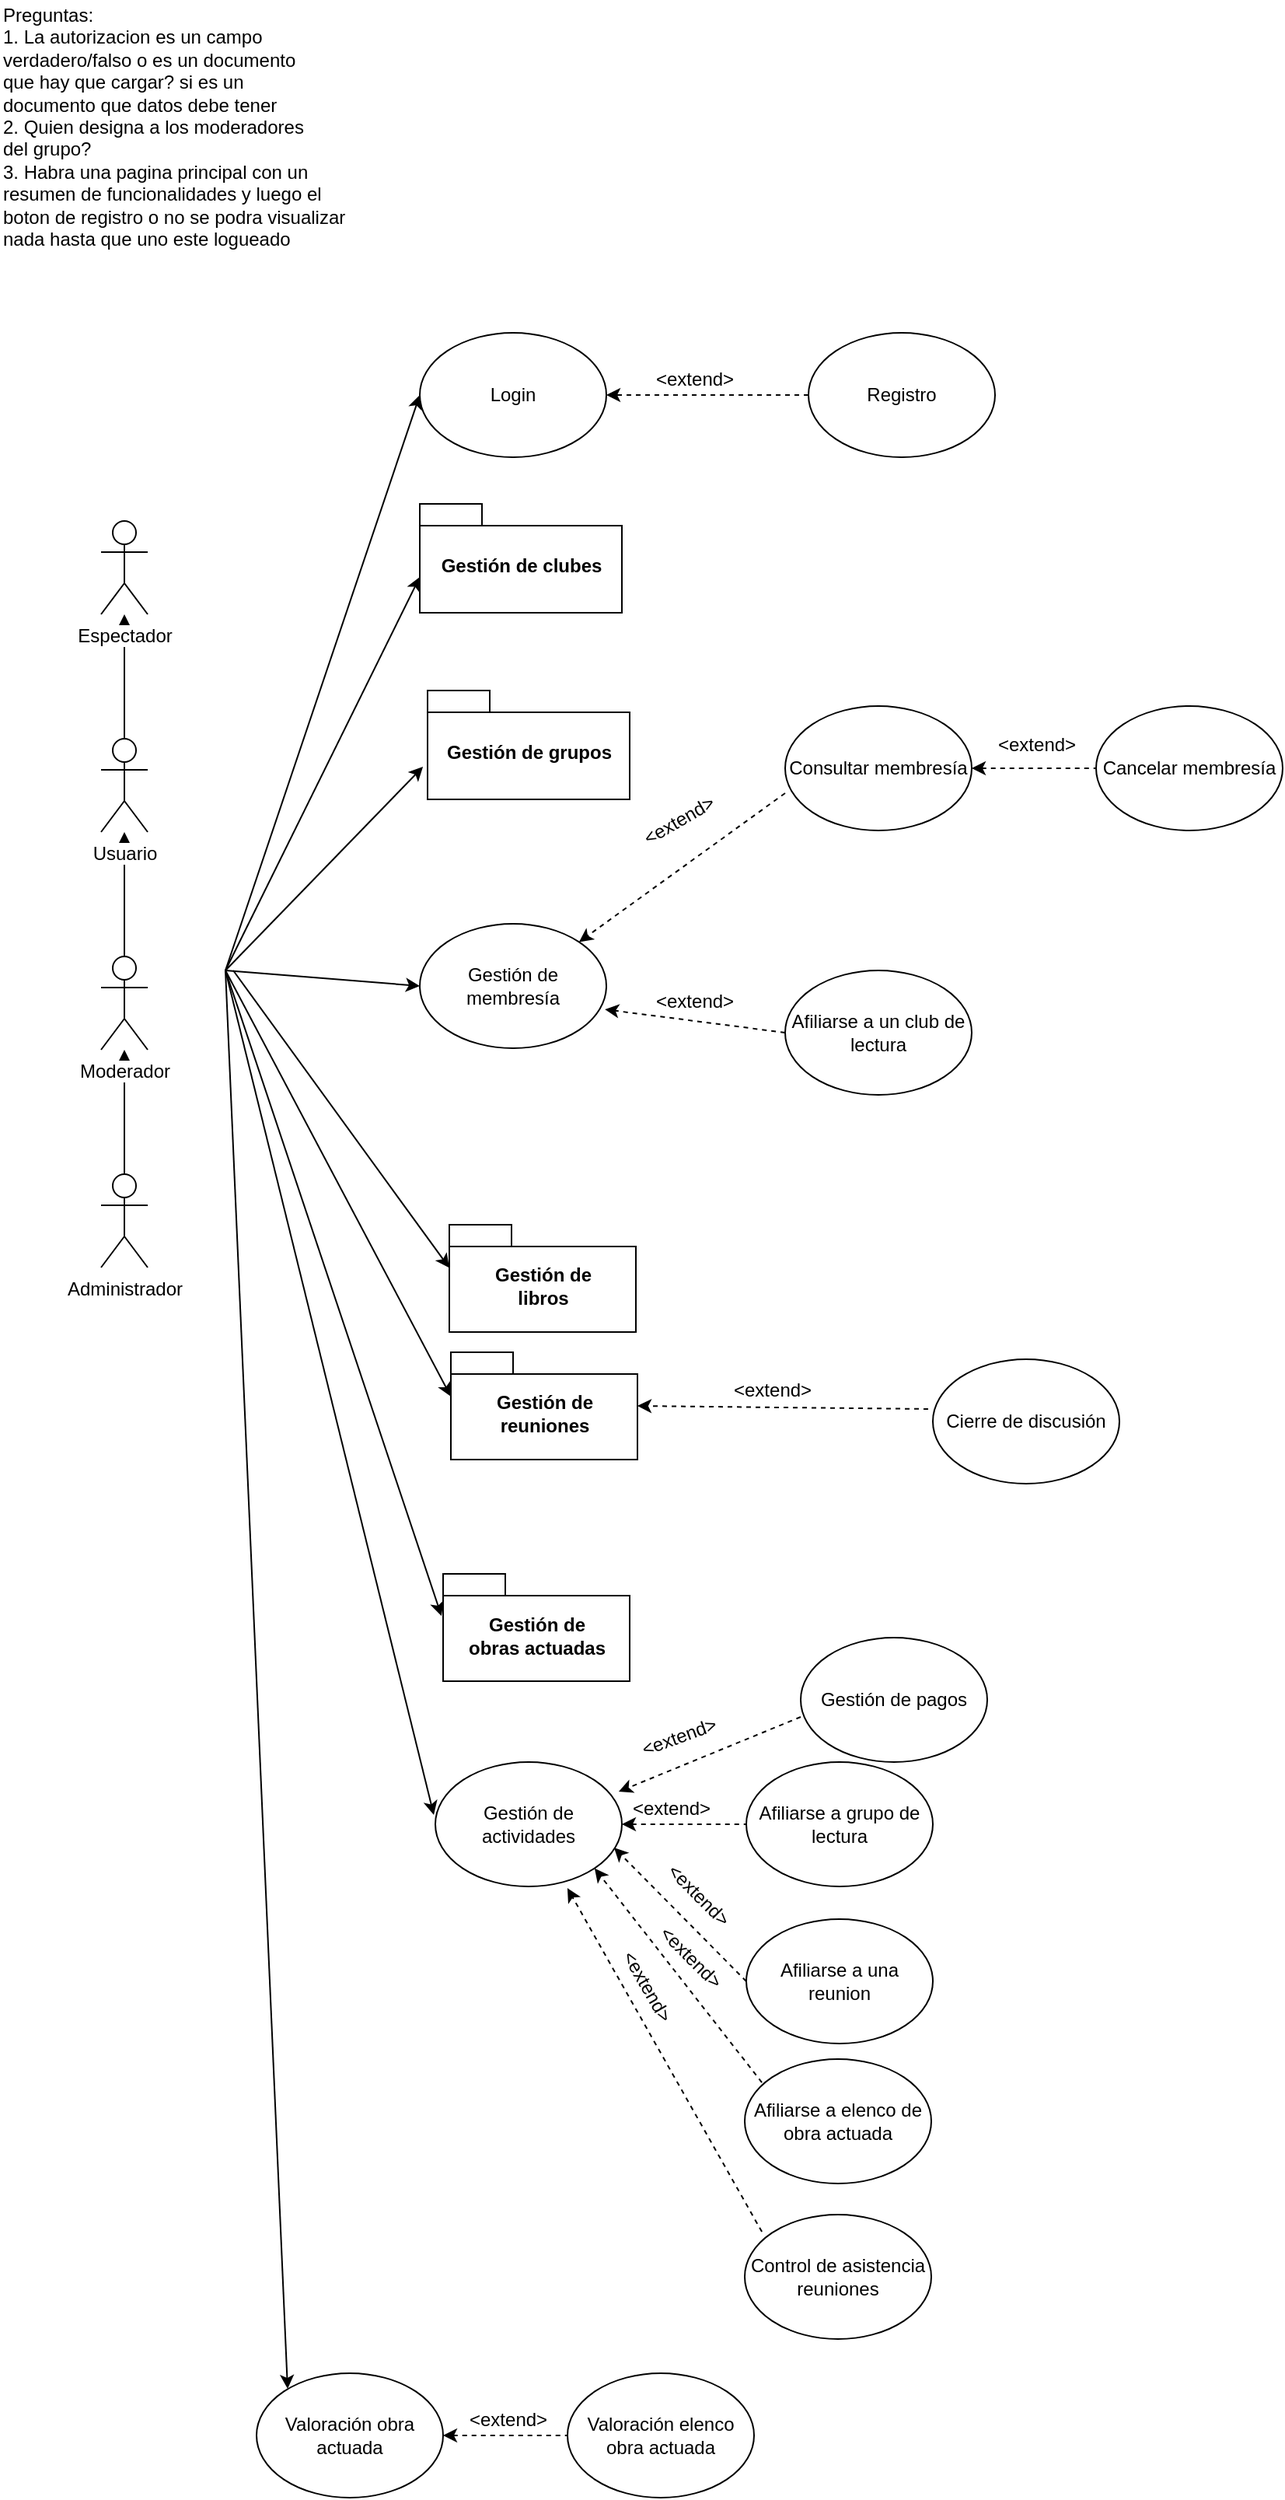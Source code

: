<mxfile version="12.1.0" type="github" pages="1"><diagram id="7vVEWEeUO-7xJplOFc_i" name="Page-1"><mxGraphModel dx="828" dy="451" grid="1" gridSize="10" guides="1" tooltips="1" connect="1" arrows="1" fold="1" page="1" pageScale="1" pageWidth="850" pageHeight="1100" math="0" shadow="0"><root><mxCell id="0"/><mxCell id="1" parent="0"/><mxCell id="04WLmEVgEuAED4mvFsxP-9" value="" style="edgeStyle=orthogonalEdgeStyle;rounded=0;orthogonalLoop=1;jettySize=auto;html=1;endArrow=none;endFill=0;startArrow=classic;startFill=1;" parent="1" source="04WLmEVgEuAED4mvFsxP-1" target="04WLmEVgEuAED4mvFsxP-8" edge="1"><mxGeometry relative="1" as="geometry"/></mxCell><mxCell id="ETPXwlHOhPiQxrrc_ae5-9" value="" style="edgeStyle=orthogonalEdgeStyle;rounded=0;orthogonalLoop=1;jettySize=auto;html=1;" parent="1" source="04WLmEVgEuAED4mvFsxP-1" target="ETPXwlHOhPiQxrrc_ae5-8" edge="1"><mxGeometry relative="1" as="geometry"/></mxCell><mxCell id="04WLmEVgEuAED4mvFsxP-1" value="Usuario" style="shape=umlActor;verticalLabelPosition=bottom;labelBackgroundColor=#ffffff;verticalAlign=top;html=1;outlineConnect=0;" parent="1" vertex="1"><mxGeometry x="80" y="491" width="30" height="60" as="geometry"/></mxCell><mxCell id="ETPXwlHOhPiQxrrc_ae5-8" value="Espectador" style="shape=umlActor;verticalLabelPosition=bottom;labelBackgroundColor=#ffffff;verticalAlign=top;html=1;outlineConnect=0;" parent="1" vertex="1"><mxGeometry x="80" y="351" width="30" height="60" as="geometry"/></mxCell><mxCell id="04WLmEVgEuAED4mvFsxP-24" value="" style="edgeStyle=orthogonalEdgeStyle;rounded=0;orthogonalLoop=1;jettySize=auto;html=1;endArrow=none;endFill=0;startArrow=classic;startFill=1;" parent="1" source="04WLmEVgEuAED4mvFsxP-8" target="04WLmEVgEuAED4mvFsxP-23" edge="1"><mxGeometry relative="1" as="geometry"/></mxCell><mxCell id="04WLmEVgEuAED4mvFsxP-8" value="Moderador" style="shape=umlActor;verticalLabelPosition=bottom;labelBackgroundColor=#ffffff;verticalAlign=top;html=1;outlineConnect=0;" parent="1" vertex="1"><mxGeometry x="80" y="631" width="30" height="60" as="geometry"/></mxCell><mxCell id="04WLmEVgEuAED4mvFsxP-23" value="Administrador" style="shape=umlActor;verticalLabelPosition=bottom;labelBackgroundColor=#ffffff;verticalAlign=top;html=1;outlineConnect=0;" parent="1" vertex="1"><mxGeometry x="80" y="771" width="30" height="60" as="geometry"/></mxCell><mxCell id="04WLmEVgEuAED4mvFsxP-16" value="Preguntas:&lt;br&gt;1. La autorizacion es un campo&amp;nbsp;&lt;br&gt;verdadero/falso o es un documento&lt;br&gt;que hay que cargar? si es un&lt;br&gt;documento que datos debe tener&lt;br&gt;2. Quien designa a los moderadores&lt;br&gt;del grupo?&lt;br&gt;3. Habra una pagina principal con un&lt;br&gt;resumen de funcionalidades y luego el&lt;br&gt;boton de registro o no se podra visualizar&lt;br&gt;nada hasta que&amp;nbsp;uno este logueado" style="text;html=1;resizable=0;points=[];autosize=1;align=left;verticalAlign=top;spacingTop=-4;" parent="1" vertex="1"><mxGeometry x="15" y="16" width="240" height="150" as="geometry"/></mxCell><mxCell id="04WLmEVgEuAED4mvFsxP-17" value="Afiliarse a un club de lectura" style="ellipse;whiteSpace=wrap;html=1;" parent="1" vertex="1"><mxGeometry x="520" y="640" width="120" height="80" as="geometry"/></mxCell><mxCell id="04WLmEVgEuAED4mvFsxP-28" value="Cierre de discusión" style="ellipse;whiteSpace=wrap;html=1;" parent="1" vertex="1"><mxGeometry x="615" y="890" width="120" height="80" as="geometry"/></mxCell><mxCell id="ETPXwlHOhPiQxrrc_ae5-11" value="" style="edgeStyle=orthogonalEdgeStyle;rounded=0;orthogonalLoop=1;jettySize=auto;html=1;startArrow=classic;startFill=1;endArrow=none;endFill=0;dashed=1;" parent="1" source="04WLmEVgEuAED4mvFsxP-30" target="ETPXwlHOhPiQxrrc_ae5-10" edge="1"><mxGeometry relative="1" as="geometry"/></mxCell><mxCell id="04WLmEVgEuAED4mvFsxP-30" value="Gestión de actividades" style="ellipse;whiteSpace=wrap;html=1;" parent="1" vertex="1"><mxGeometry x="295" y="1149" width="120" height="80" as="geometry"/></mxCell><mxCell id="ETPXwlHOhPiQxrrc_ae5-10" value="Afiliarse a grupo de lectura" style="ellipse;whiteSpace=wrap;html=1;" parent="1" vertex="1"><mxGeometry x="495" y="1149" width="120" height="80" as="geometry"/></mxCell><mxCell id="04WLmEVgEuAED4mvFsxP-32" value="Login" style="ellipse;whiteSpace=wrap;html=1;" parent="1" vertex="1"><mxGeometry x="285" y="230" width="120" height="80" as="geometry"/></mxCell><mxCell id="04WLmEVgEuAED4mvFsxP-33" value="Registro" style="ellipse;whiteSpace=wrap;html=1;" parent="1" vertex="1"><mxGeometry x="535" y="230" width="120" height="80" as="geometry"/></mxCell><mxCell id="04WLmEVgEuAED4mvFsxP-34" value="" style="endArrow=classic;html=1;entryX=0;entryY=0.5;entryDx=0;entryDy=0;" parent="1" edge="1"><mxGeometry width="50" height="50" relative="1" as="geometry"><mxPoint x="160" y="640" as="sourcePoint"/><mxPoint x="285" y="387" as="targetPoint"/></mxGeometry></mxCell><mxCell id="04WLmEVgEuAED4mvFsxP-35" value="" style="endArrow=classic;html=1;entryX=0.017;entryY=0.613;entryDx=0;entryDy=0;entryPerimeter=0;" parent="1" edge="1"><mxGeometry width="50" height="50" relative="1" as="geometry"><mxPoint x="160" y="640" as="sourcePoint"/><mxPoint x="287.04" y="509.04" as="targetPoint"/></mxGeometry></mxCell><mxCell id="04WLmEVgEuAED4mvFsxP-37" value="" style="endArrow=classic;html=1;entryX=0;entryY=0;entryDx=0;entryDy=27.75;entryPerimeter=0;" parent="1" target="0Y-bjGdbtd6ZEWpv4-Ap-7" edge="1"><mxGeometry width="50" height="50" relative="1" as="geometry"><mxPoint x="165" y="640" as="sourcePoint"/><mxPoint x="300" y="800" as="targetPoint"/></mxGeometry></mxCell><mxCell id="04WLmEVgEuAED4mvFsxP-38" value="" style="endArrow=classic;html=1;entryX=0;entryY=0.5;entryDx=0;entryDy=0;" parent="1" target="04WLmEVgEuAED4mvFsxP-32" edge="1"><mxGeometry width="50" height="50" relative="1" as="geometry"><mxPoint x="160" y="640" as="sourcePoint"/><mxPoint x="295" y="1380" as="targetPoint"/></mxGeometry></mxCell><mxCell id="04WLmEVgEuAED4mvFsxP-39" value="" style="endArrow=classic;html=1;entryX=-0.008;entryY=0.425;entryDx=0;entryDy=0;entryPerimeter=0;" parent="1" target="04WLmEVgEuAED4mvFsxP-30" edge="1"><mxGeometry width="50" height="50" relative="1" as="geometry"><mxPoint x="160" y="640" as="sourcePoint"/><mxPoint x="310" y="1350" as="targetPoint"/></mxGeometry></mxCell><mxCell id="04WLmEVgEuAED4mvFsxP-40" value="" style="endArrow=classic;html=1;entryX=0;entryY=0.425;entryDx=0;entryDy=0;entryPerimeter=0;" parent="1" edge="1"><mxGeometry width="50" height="50" relative="1" as="geometry"><mxPoint x="160" y="640" as="sourcePoint"/><mxPoint x="305" y="914" as="targetPoint"/></mxGeometry></mxCell><mxCell id="04WLmEVgEuAED4mvFsxP-41" value="" style="endArrow=classic;html=1;entryX=0.033;entryY=0.338;entryDx=0;entryDy=0;entryPerimeter=0;" parent="1" edge="1"><mxGeometry width="50" height="50" relative="1" as="geometry"><mxPoint x="160" y="640" as="sourcePoint"/><mxPoint x="298.96" y="1055.04" as="targetPoint"/></mxGeometry></mxCell><mxCell id="04WLmEVgEuAED4mvFsxP-42" value="" style="endArrow=classic;html=1;exitX=0;exitY=0.5;exitDx=0;exitDy=0;entryX=0.992;entryY=0.688;entryDx=0;entryDy=0;entryPerimeter=0;dashed=1;" parent="1" source="04WLmEVgEuAED4mvFsxP-17" edge="1" target="ETPXwlHOhPiQxrrc_ae5-1"><mxGeometry width="50" height="50" relative="1" as="geometry"><mxPoint x="415" y="640" as="sourcePoint"/><mxPoint x="405" y="610" as="targetPoint"/></mxGeometry></mxCell><mxCell id="04WLmEVgEuAED4mvFsxP-45" value="" style="endArrow=classic;html=1;exitX=-0.025;exitY=0.4;exitDx=0;exitDy=0;dashed=1;entryX=1;entryY=0.5;entryDx=0;entryDy=0;exitPerimeter=0;" parent="1" source="04WLmEVgEuAED4mvFsxP-28" edge="1"><mxGeometry width="50" height="50" relative="1" as="geometry"><mxPoint x="545" y="860" as="sourcePoint"/><mxPoint x="425" y="920" as="targetPoint"/></mxGeometry></mxCell><mxCell id="04WLmEVgEuAED4mvFsxP-48" value="" style="endArrow=classic;html=1;exitX=0;exitY=0.5;exitDx=0;exitDy=0;dashed=1;entryX=1;entryY=0.5;entryDx=0;entryDy=0;" parent="1" source="04WLmEVgEuAED4mvFsxP-33" target="04WLmEVgEuAED4mvFsxP-32" edge="1"><mxGeometry width="50" height="50" relative="1" as="geometry"><mxPoint x="515" y="394" as="sourcePoint"/><mxPoint x="385" y="362" as="targetPoint"/></mxGeometry></mxCell><mxCell id="04WLmEVgEuAED4mvFsxP-49" value="&amp;lt;extend&amp;gt;" style="text;html=1;resizable=0;points=[];autosize=1;align=left;verticalAlign=top;spacingTop=-4;rotation=0;" parent="1" vertex="1"><mxGeometry x="435" y="650" width="70" height="20" as="geometry"/></mxCell><mxCell id="04WLmEVgEuAED4mvFsxP-50" value="&amp;lt;extend&amp;gt;" style="text;html=1;resizable=0;points=[];autosize=1;align=left;verticalAlign=top;spacingTop=-4;rotation=0;" parent="1" vertex="1"><mxGeometry x="655" y="485" width="70" height="20" as="geometry"/></mxCell><mxCell id="04WLmEVgEuAED4mvFsxP-52" value="&amp;lt;extend&amp;gt;" style="text;html=1;resizable=0;points=[];autosize=1;align=left;verticalAlign=top;spacingTop=-4;" parent="1" vertex="1"><mxGeometry x="485" y="900" width="70" height="20" as="geometry"/></mxCell><mxCell id="04WLmEVgEuAED4mvFsxP-54" value="&amp;lt;extend&amp;gt;" style="text;html=1;resizable=0;points=[];autosize=1;align=left;verticalAlign=top;spacingTop=-4;" parent="1" vertex="1"><mxGeometry x="435" y="250" width="70" height="20" as="geometry"/></mxCell><mxCell id="0Y-bjGdbtd6ZEWpv4-Ap-3" value="Gestión de clubes" style="shape=folder;fontStyle=1;spacingTop=10;tabWidth=40;tabHeight=14;tabPosition=left;html=1;" parent="1" vertex="1"><mxGeometry x="285" y="340" width="130" height="70" as="geometry"/></mxCell><mxCell id="0Y-bjGdbtd6ZEWpv4-Ap-4" value="Gestión de grupos" style="shape=folder;fontStyle=1;spacingTop=10;tabWidth=40;tabHeight=14;tabPosition=left;html=1;" parent="1" vertex="1"><mxGeometry x="290" y="460" width="130" height="70" as="geometry"/></mxCell><mxCell id="0Y-bjGdbtd6ZEWpv4-Ap-7" value="Gestión de &lt;br&gt;libros" style="shape=folder;fontStyle=1;spacingTop=10;tabWidth=40;tabHeight=14;tabPosition=left;html=1;" parent="1" vertex="1"><mxGeometry x="304" y="803.5" width="120" height="69" as="geometry"/></mxCell><mxCell id="0Y-bjGdbtd6ZEWpv4-Ap-8" value="Gestión de &lt;br&gt;reuniones" style="shape=folder;fontStyle=1;spacingTop=10;tabWidth=40;tabHeight=14;tabPosition=left;html=1;" parent="1" vertex="1"><mxGeometry x="305" y="885.5" width="120" height="69" as="geometry"/></mxCell><mxCell id="0Y-bjGdbtd6ZEWpv4-Ap-9" value="Gestión de &lt;br&gt;obras actuadas" style="shape=folder;fontStyle=1;spacingTop=10;tabWidth=40;tabHeight=14;tabPosition=left;html=1;" parent="1" vertex="1"><mxGeometry x="300" y="1028" width="120" height="69" as="geometry"/></mxCell><mxCell id="ArpV-_lZakaA3he8N70_-2" value="" style="endArrow=classic;html=1;entryX=0;entryY=0.5;entryDx=0;entryDy=0;" parent="1" edge="1" target="ETPXwlHOhPiQxrrc_ae5-1"><mxGeometry width="50" height="50" relative="1" as="geometry"><mxPoint x="160" y="640" as="sourcePoint"/><mxPoint x="285" y="622.5" as="targetPoint"/></mxGeometry></mxCell><mxCell id="ETPXwlHOhPiQxrrc_ae5-1" value="Gestión de membresía" style="ellipse;whiteSpace=wrap;html=1;" parent="1" vertex="1"><mxGeometry x="285" y="610" width="120" height="80" as="geometry"/></mxCell><mxCell id="asgKJ6LU_czhYfZJvd0D-2" value="" style="edgeStyle=orthogonalEdgeStyle;rounded=0;orthogonalLoop=1;jettySize=auto;html=1;endArrow=none;endFill=0;startArrow=classic;startFill=1;dashed=1;" edge="1" parent="1" source="ETPXwlHOhPiQxrrc_ae5-4" target="asgKJ6LU_czhYfZJvd0D-1"><mxGeometry relative="1" as="geometry"/></mxCell><mxCell id="ETPXwlHOhPiQxrrc_ae5-4" value="Consultar membresía" style="ellipse;whiteSpace=wrap;html=1;" parent="1" vertex="1"><mxGeometry x="520" y="470" width="120" height="80" as="geometry"/></mxCell><mxCell id="asgKJ6LU_czhYfZJvd0D-1" value="Cancelar membresía" style="ellipse;whiteSpace=wrap;html=1;" vertex="1" parent="1"><mxGeometry x="720" y="470" width="120" height="80" as="geometry"/></mxCell><mxCell id="ETPXwlHOhPiQxrrc_ae5-5" value="" style="endArrow=classic;html=1;exitX=0;exitY=0.7;exitDx=0;exitDy=0;entryX=1;entryY=0;entryDx=0;entryDy=0;dashed=1;exitPerimeter=0;" parent="1" source="ETPXwlHOhPiQxrrc_ae5-4" target="ETPXwlHOhPiQxrrc_ae5-1" edge="1"><mxGeometry width="50" height="50" relative="1" as="geometry"><mxPoint x="505" y="610" as="sourcePoint"/><mxPoint x="415" y="620" as="targetPoint"/></mxGeometry></mxCell><mxCell id="ETPXwlHOhPiQxrrc_ae5-6" value="&amp;lt;extend&amp;gt;" style="text;html=1;resizable=0;points=[];autosize=1;align=left;verticalAlign=top;spacingTop=-4;rotation=-30;" parent="1" vertex="1"><mxGeometry x="424" y="530" width="70" height="20" as="geometry"/></mxCell><mxCell id="ETPXwlHOhPiQxrrc_ae5-13" value="Afiliarse a una reunion" style="ellipse;whiteSpace=wrap;html=1;" parent="1" vertex="1"><mxGeometry x="495" y="1250" width="120" height="80" as="geometry"/></mxCell><mxCell id="ETPXwlHOhPiQxrrc_ae5-14" value="Afiliarse a elenco de obra actuada" style="ellipse;whiteSpace=wrap;html=1;" parent="1" vertex="1"><mxGeometry x="494" y="1340" width="120" height="80" as="geometry"/></mxCell><mxCell id="ETPXwlHOhPiQxrrc_ae5-15" value="Control de asistencia reuniones" style="ellipse;whiteSpace=wrap;html=1;" parent="1" vertex="1"><mxGeometry x="494" y="1440" width="120" height="80" as="geometry"/></mxCell><mxCell id="ETPXwlHOhPiQxrrc_ae5-17" value="" style="endArrow=classic;html=1;exitX=0;exitY=0.5;exitDx=0;exitDy=0;dashed=1;entryX=0.958;entryY=0.688;entryDx=0;entryDy=0;entryPerimeter=0;" parent="1" source="ETPXwlHOhPiQxrrc_ae5-13" target="04WLmEVgEuAED4mvFsxP-30" edge="1"><mxGeometry width="50" height="50" relative="1" as="geometry"><mxPoint x="522" y="1247.5" as="sourcePoint"/><mxPoint x="404.96" y="1210.54" as="targetPoint"/></mxGeometry></mxCell><mxCell id="ETPXwlHOhPiQxrrc_ae5-18" value="" style="endArrow=classic;html=1;exitX=0.092;exitY=0.188;exitDx=0;exitDy=0;dashed=1;entryX=1;entryY=1;entryDx=0;entryDy=0;exitPerimeter=0;" parent="1" source="ETPXwlHOhPiQxrrc_ae5-14" target="04WLmEVgEuAED4mvFsxP-30" edge="1"><mxGeometry width="50" height="50" relative="1" as="geometry"><mxPoint x="505" y="1300" as="sourcePoint"/><mxPoint x="419.96" y="1214.04" as="targetPoint"/></mxGeometry></mxCell><mxCell id="ETPXwlHOhPiQxrrc_ae5-19" value="" style="endArrow=classic;html=1;exitX=0.092;exitY=0.138;exitDx=0;exitDy=0;dashed=1;entryX=0.708;entryY=1.013;entryDx=0;entryDy=0;exitPerimeter=0;entryPerimeter=0;" parent="1" source="ETPXwlHOhPiQxrrc_ae5-15" target="04WLmEVgEuAED4mvFsxP-30" edge="1"><mxGeometry width="50" height="50" relative="1" as="geometry"><mxPoint x="515.04" y="1365.04" as="sourcePoint"/><mxPoint x="407.426" y="1227.284" as="targetPoint"/></mxGeometry></mxCell><mxCell id="ETPXwlHOhPiQxrrc_ae5-20" value="" style="endArrow=classic;html=1;" parent="1" edge="1"><mxGeometry width="50" height="50" relative="1" as="geometry"><mxPoint x="160" y="640" as="sourcePoint"/><mxPoint x="200" y="1552" as="targetPoint"/></mxGeometry></mxCell><mxCell id="ETPXwlHOhPiQxrrc_ae5-23" value="" style="edgeStyle=orthogonalEdgeStyle;rounded=0;orthogonalLoop=1;jettySize=auto;html=1;dashed=1;startArrow=classic;startFill=1;endArrow=none;endFill=0;" parent="1" source="ETPXwlHOhPiQxrrc_ae5-21" target="ETPXwlHOhPiQxrrc_ae5-22" edge="1"><mxGeometry relative="1" as="geometry"/></mxCell><mxCell id="ETPXwlHOhPiQxrrc_ae5-21" value="Valoración obra actuada" style="ellipse;whiteSpace=wrap;html=1;" parent="1" vertex="1"><mxGeometry x="180" y="1542" width="120" height="80" as="geometry"/></mxCell><mxCell id="ETPXwlHOhPiQxrrc_ae5-22" value="Valoración elenco obra actuada" style="ellipse;whiteSpace=wrap;html=1;" parent="1" vertex="1"><mxGeometry x="380" y="1542" width="120" height="80" as="geometry"/></mxCell><mxCell id="ETPXwlHOhPiQxrrc_ae5-24" value="&amp;lt;extend&amp;gt;" style="text;html=1;resizable=0;points=[];autosize=1;align=left;verticalAlign=top;spacingTop=-4;" parent="1" vertex="1"><mxGeometry x="420" y="1169" width="70" height="20" as="geometry"/></mxCell><mxCell id="ETPXwlHOhPiQxrrc_ae5-25" value="&amp;lt;extend&amp;gt;" style="text;html=1;resizable=0;points=[];autosize=1;align=left;verticalAlign=top;spacingTop=-4;rotation=45;" parent="1" vertex="1"><mxGeometry x="435" y="1230" width="70" height="20" as="geometry"/></mxCell><mxCell id="ETPXwlHOhPiQxrrc_ae5-26" value="&amp;lt;extend&amp;gt;" style="text;html=1;resizable=0;points=[];autosize=1;align=left;verticalAlign=top;spacingTop=-4;rotation=45;" parent="1" vertex="1"><mxGeometry x="430" y="1270" width="70" height="20" as="geometry"/></mxCell><mxCell id="ETPXwlHOhPiQxrrc_ae5-27" value="&amp;lt;extend&amp;gt;" style="text;html=1;resizable=0;points=[];autosize=1;align=left;verticalAlign=top;spacingTop=-4;rotation=60;" parent="1" vertex="1"><mxGeometry x="400" y="1290" width="70" height="20" as="geometry"/></mxCell><mxCell id="ETPXwlHOhPiQxrrc_ae5-28" value="&amp;lt;extend&amp;gt;" style="text;html=1;resizable=0;points=[];autosize=1;align=left;verticalAlign=top;spacingTop=-4;" parent="1" vertex="1"><mxGeometry x="315" y="1562" width="70" height="20" as="geometry"/></mxCell><mxCell id="asgKJ6LU_czhYfZJvd0D-3" value="" style="endArrow=classic;html=1;dashed=1;entryX=0.983;entryY=0.238;entryDx=0;entryDy=0;entryPerimeter=0;" edge="1" parent="1" target="04WLmEVgEuAED4mvFsxP-30"><mxGeometry width="50" height="50" relative="1" as="geometry"><mxPoint x="530" y="1120" as="sourcePoint"/><mxPoint x="419.96" y="1214.04" as="targetPoint"/></mxGeometry></mxCell><mxCell id="asgKJ6LU_czhYfZJvd0D-4" value="&amp;lt;extend&amp;gt;" style="text;html=1;resizable=0;points=[];autosize=1;align=left;verticalAlign=top;spacingTop=-4;rotation=-20;" vertex="1" parent="1"><mxGeometry x="424" y="1120" width="70" height="20" as="geometry"/></mxCell><mxCell id="asgKJ6LU_czhYfZJvd0D-5" value="Gestión de pagos" style="ellipse;whiteSpace=wrap;html=1;" vertex="1" parent="1"><mxGeometry x="530" y="1069" width="120" height="80" as="geometry"/></mxCell></root></mxGraphModel></diagram></mxfile>